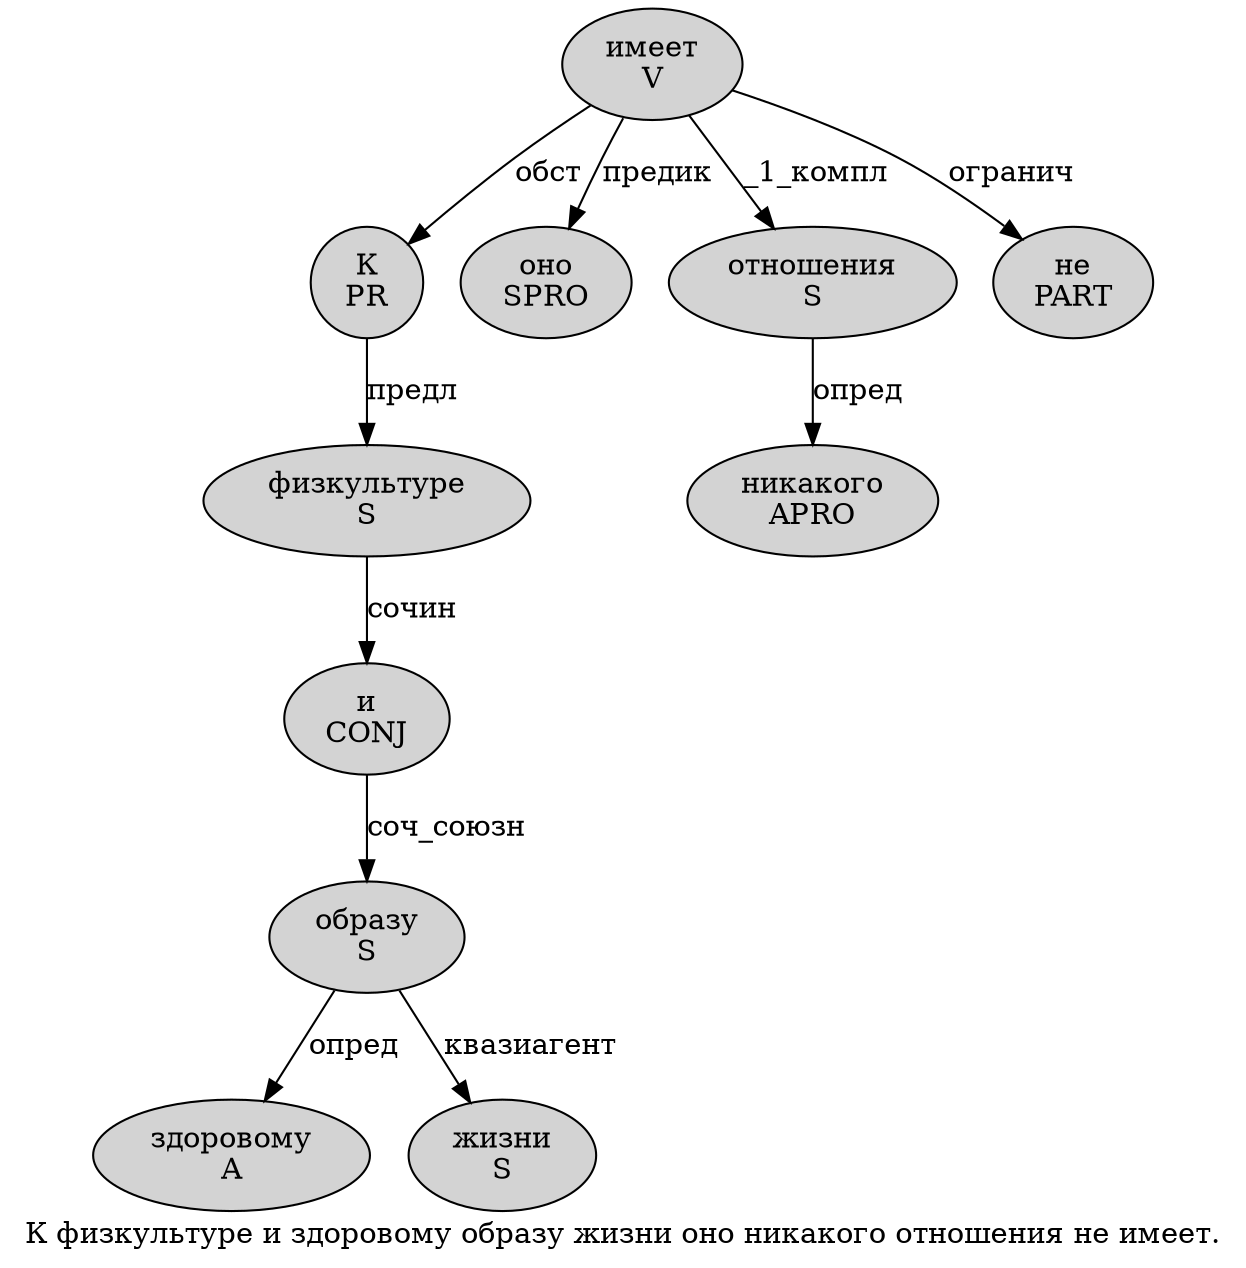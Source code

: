 digraph SENTENCE_3744 {
	graph [label="К физкультуре и здоровому образу жизни оно никакого отношения не имеет."]
	node [style=filled]
		0 [label="К
PR" color="" fillcolor=lightgray penwidth=1 shape=ellipse]
		1 [label="физкультуре
S" color="" fillcolor=lightgray penwidth=1 shape=ellipse]
		2 [label="и
CONJ" color="" fillcolor=lightgray penwidth=1 shape=ellipse]
		3 [label="здоровому
A" color="" fillcolor=lightgray penwidth=1 shape=ellipse]
		4 [label="образу
S" color="" fillcolor=lightgray penwidth=1 shape=ellipse]
		5 [label="жизни
S" color="" fillcolor=lightgray penwidth=1 shape=ellipse]
		6 [label="оно
SPRO" color="" fillcolor=lightgray penwidth=1 shape=ellipse]
		7 [label="никакого
APRO" color="" fillcolor=lightgray penwidth=1 shape=ellipse]
		8 [label="отношения
S" color="" fillcolor=lightgray penwidth=1 shape=ellipse]
		9 [label="не
PART" color="" fillcolor=lightgray penwidth=1 shape=ellipse]
		10 [label="имеет
V" color="" fillcolor=lightgray penwidth=1 shape=ellipse]
			8 -> 7 [label="опред"]
			4 -> 3 [label="опред"]
			4 -> 5 [label="квазиагент"]
			2 -> 4 [label="соч_союзн"]
			1 -> 2 [label="сочин"]
			0 -> 1 [label="предл"]
			10 -> 0 [label="обст"]
			10 -> 6 [label="предик"]
			10 -> 8 [label="_1_компл"]
			10 -> 9 [label="огранич"]
}